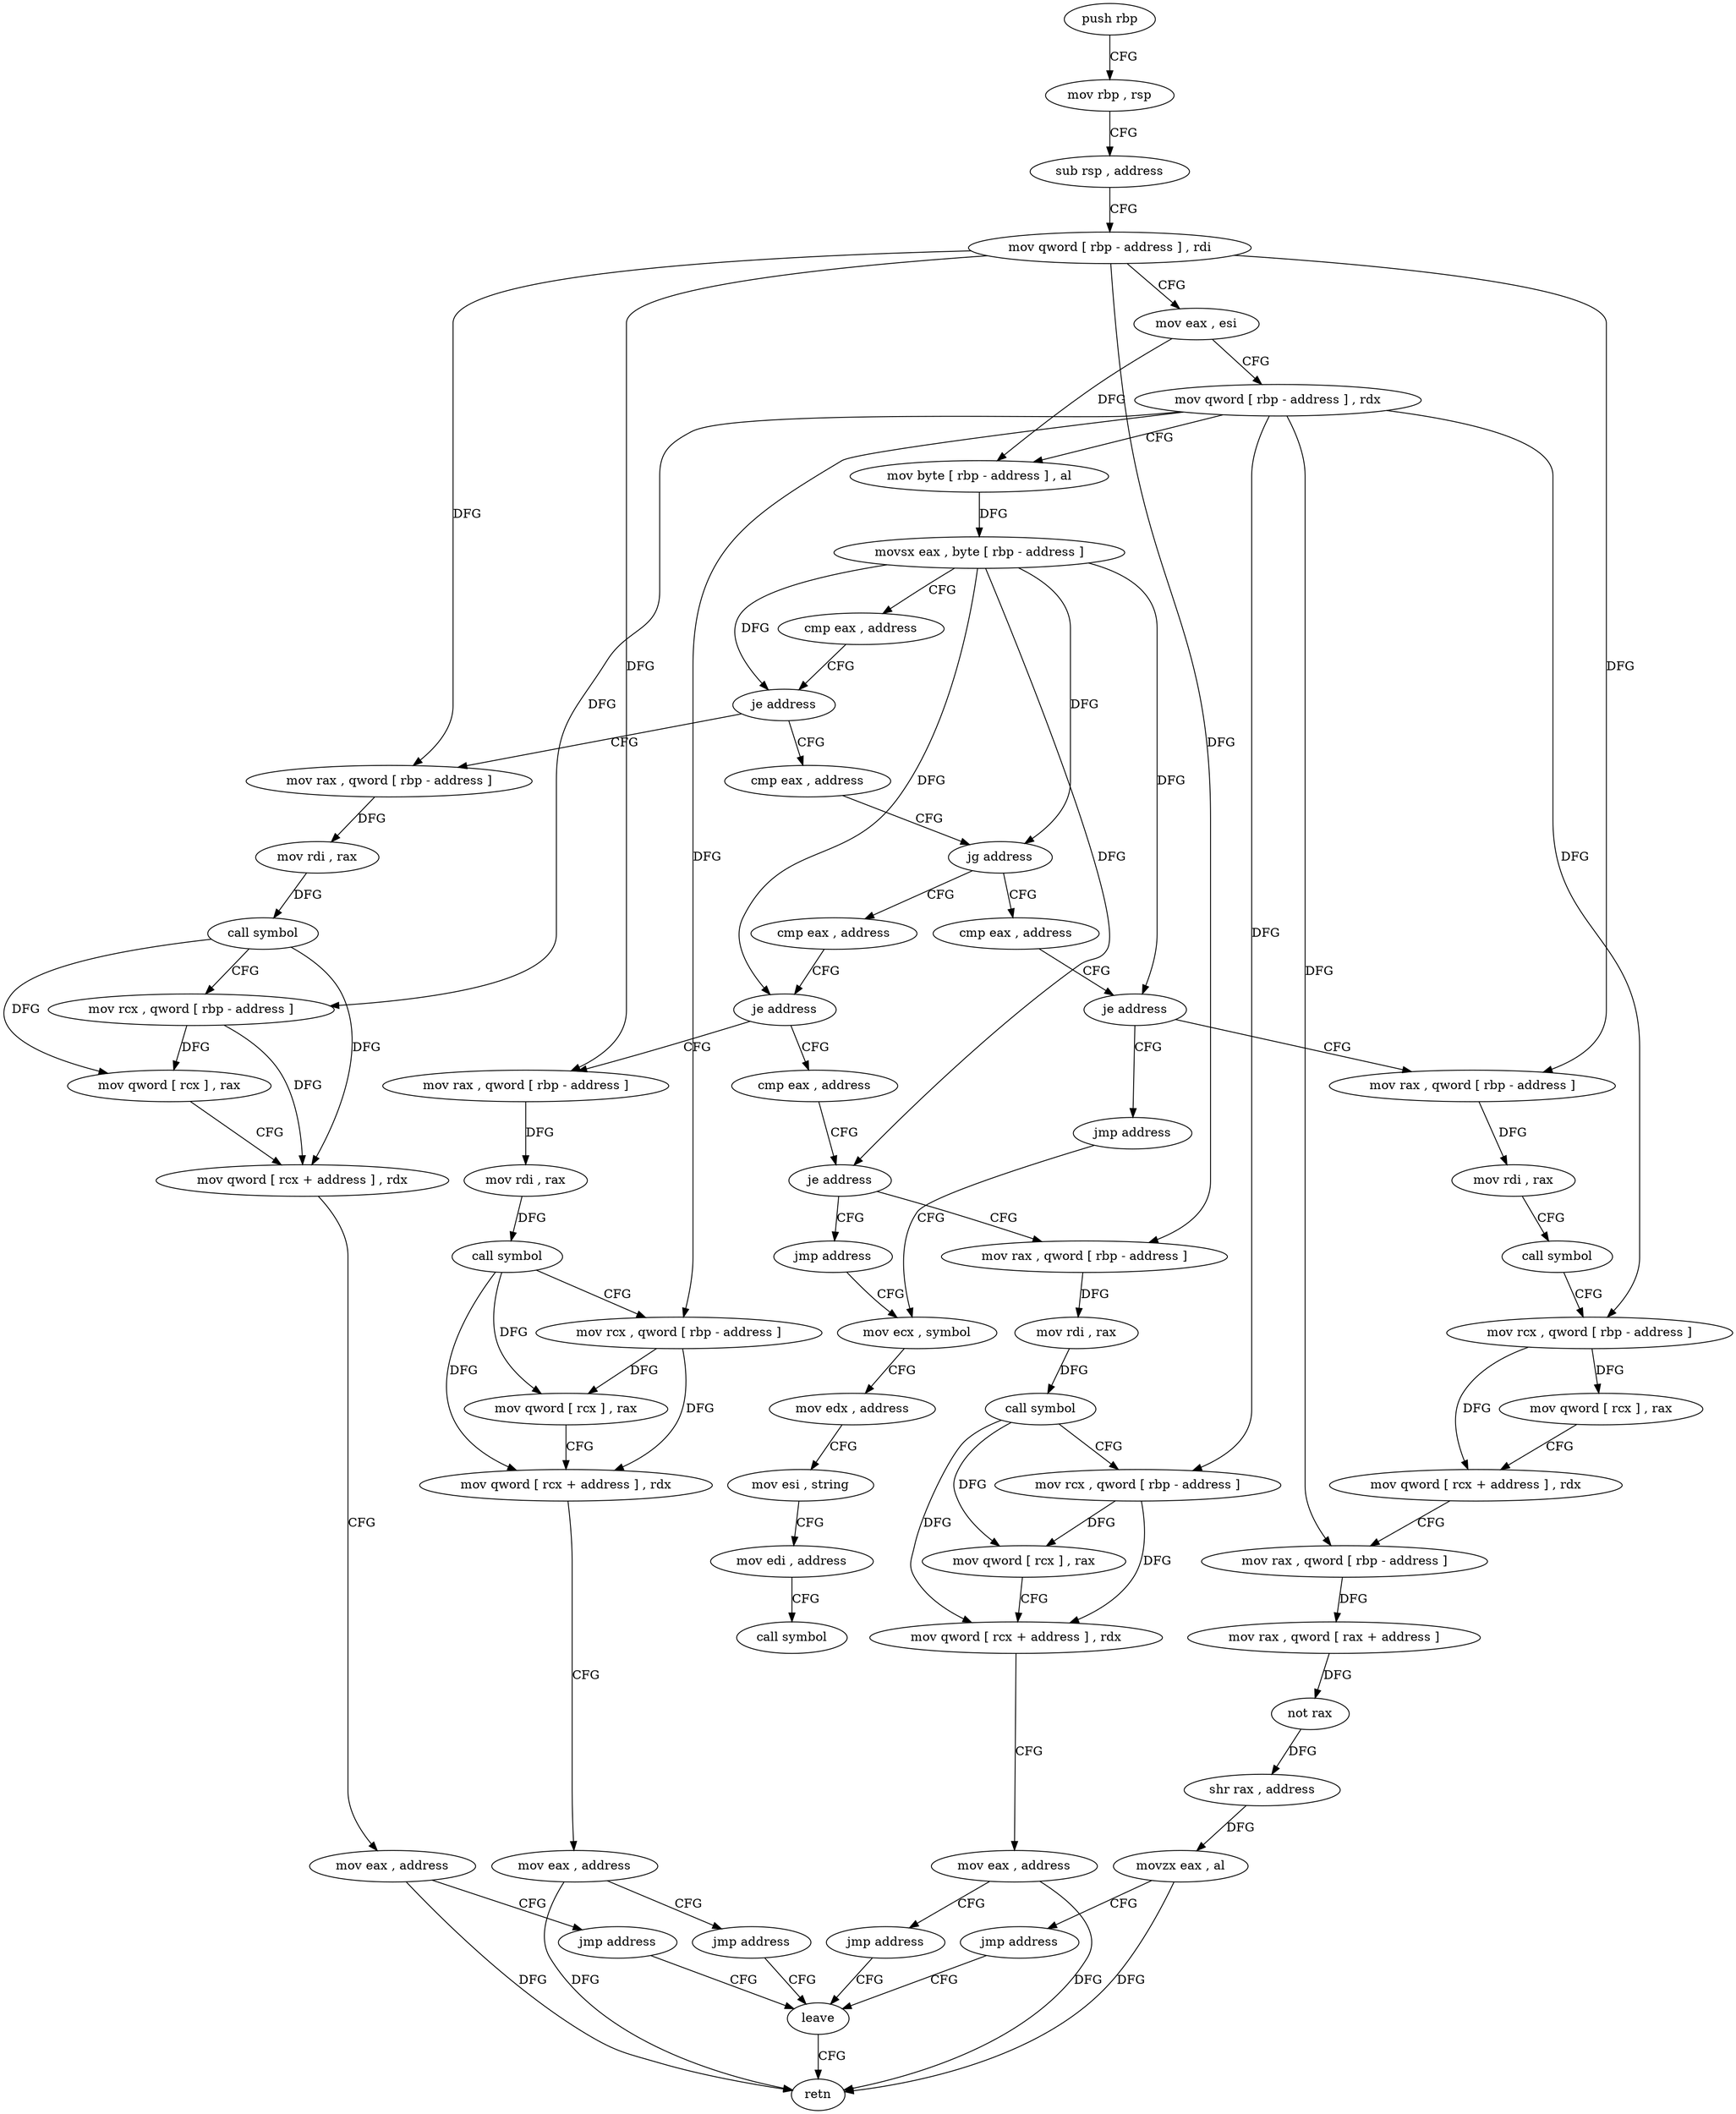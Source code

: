 digraph "func" {
"4255720" [label = "push rbp" ]
"4255721" [label = "mov rbp , rsp" ]
"4255724" [label = "sub rsp , address" ]
"4255728" [label = "mov qword [ rbp - address ] , rdi" ]
"4255732" [label = "mov eax , esi" ]
"4255734" [label = "mov qword [ rbp - address ] , rdx" ]
"4255738" [label = "mov byte [ rbp - address ] , al" ]
"4255741" [label = "movsx eax , byte [ rbp - address ]" ]
"4255745" [label = "cmp eax , address" ]
"4255748" [label = "je address" ]
"4255780" [label = "mov rax , qword [ rbp - address ]" ]
"4255750" [label = "cmp eax , address" ]
"4255784" [label = "mov rdi , rax" ]
"4255787" [label = "call symbol" ]
"4255792" [label = "mov rcx , qword [ rbp - address ]" ]
"4255796" [label = "mov qword [ rcx ] , rax" ]
"4255799" [label = "mov qword [ rcx + address ] , rdx" ]
"4255803" [label = "mov eax , address" ]
"4255808" [label = "jmp address" ]
"4255941" [label = "leave" ]
"4255753" [label = "jg address" ]
"4255765" [label = "cmp eax , address" ]
"4255755" [label = "cmp eax , address" ]
"4255942" [label = "retn" ]
"4255768" [label = "je address" ]
"4255856" [label = "mov rax , qword [ rbp - address ]" ]
"4255770" [label = "cmp eax , address" ]
"4255758" [label = "je address" ]
"4255813" [label = "mov rax , qword [ rbp - address ]" ]
"4255760" [label = "jmp address" ]
"4255860" [label = "mov rdi , rax" ]
"4255863" [label = "call symbol" ]
"4255868" [label = "mov rcx , qword [ rbp - address ]" ]
"4255872" [label = "mov qword [ rcx ] , rax" ]
"4255875" [label = "mov qword [ rcx + address ] , rdx" ]
"4255879" [label = "mov eax , address" ]
"4255884" [label = "jmp address" ]
"4255773" [label = "je address" ]
"4255886" [label = "mov rax , qword [ rbp - address ]" ]
"4255775" [label = "jmp address" ]
"4255817" [label = "mov rdi , rax" ]
"4255820" [label = "call symbol" ]
"4255825" [label = "mov rcx , qword [ rbp - address ]" ]
"4255829" [label = "mov qword [ rcx ] , rax" ]
"4255832" [label = "mov qword [ rcx + address ] , rdx" ]
"4255836" [label = "mov rax , qword [ rbp - address ]" ]
"4255840" [label = "mov rax , qword [ rax + address ]" ]
"4255844" [label = "not rax" ]
"4255847" [label = "shr rax , address" ]
"4255851" [label = "movzx eax , al" ]
"4255854" [label = "jmp address" ]
"4255916" [label = "mov ecx , symbol" ]
"4255890" [label = "mov rdi , rax" ]
"4255893" [label = "call symbol" ]
"4255898" [label = "mov rcx , qword [ rbp - address ]" ]
"4255902" [label = "mov qword [ rcx ] , rax" ]
"4255905" [label = "mov qword [ rcx + address ] , rdx" ]
"4255909" [label = "mov eax , address" ]
"4255914" [label = "jmp address" ]
"4255921" [label = "mov edx , address" ]
"4255926" [label = "mov esi , string" ]
"4255931" [label = "mov edi , address" ]
"4255936" [label = "call symbol" ]
"4255720" -> "4255721" [ label = "CFG" ]
"4255721" -> "4255724" [ label = "CFG" ]
"4255724" -> "4255728" [ label = "CFG" ]
"4255728" -> "4255732" [ label = "CFG" ]
"4255728" -> "4255780" [ label = "DFG" ]
"4255728" -> "4255856" [ label = "DFG" ]
"4255728" -> "4255813" [ label = "DFG" ]
"4255728" -> "4255886" [ label = "DFG" ]
"4255732" -> "4255734" [ label = "CFG" ]
"4255732" -> "4255738" [ label = "DFG" ]
"4255734" -> "4255738" [ label = "CFG" ]
"4255734" -> "4255792" [ label = "DFG" ]
"4255734" -> "4255868" [ label = "DFG" ]
"4255734" -> "4255825" [ label = "DFG" ]
"4255734" -> "4255836" [ label = "DFG" ]
"4255734" -> "4255898" [ label = "DFG" ]
"4255738" -> "4255741" [ label = "DFG" ]
"4255741" -> "4255745" [ label = "CFG" ]
"4255741" -> "4255748" [ label = "DFG" ]
"4255741" -> "4255753" [ label = "DFG" ]
"4255741" -> "4255768" [ label = "DFG" ]
"4255741" -> "4255758" [ label = "DFG" ]
"4255741" -> "4255773" [ label = "DFG" ]
"4255745" -> "4255748" [ label = "CFG" ]
"4255748" -> "4255780" [ label = "CFG" ]
"4255748" -> "4255750" [ label = "CFG" ]
"4255780" -> "4255784" [ label = "DFG" ]
"4255750" -> "4255753" [ label = "CFG" ]
"4255784" -> "4255787" [ label = "DFG" ]
"4255787" -> "4255792" [ label = "CFG" ]
"4255787" -> "4255796" [ label = "DFG" ]
"4255787" -> "4255799" [ label = "DFG" ]
"4255792" -> "4255796" [ label = "DFG" ]
"4255792" -> "4255799" [ label = "DFG" ]
"4255796" -> "4255799" [ label = "CFG" ]
"4255799" -> "4255803" [ label = "CFG" ]
"4255803" -> "4255808" [ label = "CFG" ]
"4255803" -> "4255942" [ label = "DFG" ]
"4255808" -> "4255941" [ label = "CFG" ]
"4255941" -> "4255942" [ label = "CFG" ]
"4255753" -> "4255765" [ label = "CFG" ]
"4255753" -> "4255755" [ label = "CFG" ]
"4255765" -> "4255768" [ label = "CFG" ]
"4255755" -> "4255758" [ label = "CFG" ]
"4255768" -> "4255856" [ label = "CFG" ]
"4255768" -> "4255770" [ label = "CFG" ]
"4255856" -> "4255860" [ label = "DFG" ]
"4255770" -> "4255773" [ label = "CFG" ]
"4255758" -> "4255813" [ label = "CFG" ]
"4255758" -> "4255760" [ label = "CFG" ]
"4255813" -> "4255817" [ label = "DFG" ]
"4255760" -> "4255916" [ label = "CFG" ]
"4255860" -> "4255863" [ label = "DFG" ]
"4255863" -> "4255868" [ label = "CFG" ]
"4255863" -> "4255872" [ label = "DFG" ]
"4255863" -> "4255875" [ label = "DFG" ]
"4255868" -> "4255872" [ label = "DFG" ]
"4255868" -> "4255875" [ label = "DFG" ]
"4255872" -> "4255875" [ label = "CFG" ]
"4255875" -> "4255879" [ label = "CFG" ]
"4255879" -> "4255884" [ label = "CFG" ]
"4255879" -> "4255942" [ label = "DFG" ]
"4255884" -> "4255941" [ label = "CFG" ]
"4255773" -> "4255886" [ label = "CFG" ]
"4255773" -> "4255775" [ label = "CFG" ]
"4255886" -> "4255890" [ label = "DFG" ]
"4255775" -> "4255916" [ label = "CFG" ]
"4255817" -> "4255820" [ label = "CFG" ]
"4255820" -> "4255825" [ label = "CFG" ]
"4255825" -> "4255829" [ label = "DFG" ]
"4255825" -> "4255832" [ label = "DFG" ]
"4255829" -> "4255832" [ label = "CFG" ]
"4255832" -> "4255836" [ label = "CFG" ]
"4255836" -> "4255840" [ label = "DFG" ]
"4255840" -> "4255844" [ label = "DFG" ]
"4255844" -> "4255847" [ label = "DFG" ]
"4255847" -> "4255851" [ label = "DFG" ]
"4255851" -> "4255854" [ label = "CFG" ]
"4255851" -> "4255942" [ label = "DFG" ]
"4255854" -> "4255941" [ label = "CFG" ]
"4255916" -> "4255921" [ label = "CFG" ]
"4255890" -> "4255893" [ label = "DFG" ]
"4255893" -> "4255898" [ label = "CFG" ]
"4255893" -> "4255902" [ label = "DFG" ]
"4255893" -> "4255905" [ label = "DFG" ]
"4255898" -> "4255902" [ label = "DFG" ]
"4255898" -> "4255905" [ label = "DFG" ]
"4255902" -> "4255905" [ label = "CFG" ]
"4255905" -> "4255909" [ label = "CFG" ]
"4255909" -> "4255914" [ label = "CFG" ]
"4255909" -> "4255942" [ label = "DFG" ]
"4255914" -> "4255941" [ label = "CFG" ]
"4255921" -> "4255926" [ label = "CFG" ]
"4255926" -> "4255931" [ label = "CFG" ]
"4255931" -> "4255936" [ label = "CFG" ]
}

